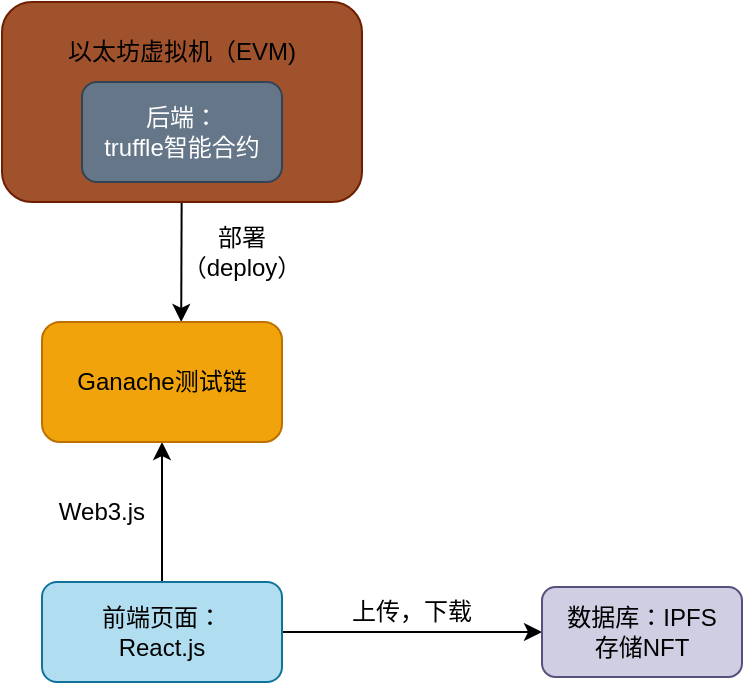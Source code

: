 <mxfile>
    <diagram id="-WYCMSPAnOjZBjl3Nmte" name="Page-1">
        <mxGraphModel dx="1000" dy="568" grid="1" gridSize="10" guides="1" tooltips="1" connect="1" arrows="1" fold="1" page="1" pageScale="1" pageWidth="827" pageHeight="1169" math="0" shadow="0">
            <root>
                <mxCell id="0"/>
                <mxCell id="1" parent="0"/>
                <mxCell id="24" style="edgeStyle=none;html=1;entryX=0.5;entryY=1;entryDx=0;entryDy=0;" edge="1" parent="1" source="6" target="18">
                    <mxGeometry relative="1" as="geometry"/>
                </mxCell>
                <mxCell id="29" style="edgeStyle=none;html=1;entryX=0;entryY=0.5;entryDx=0;entryDy=0;" edge="1" parent="1" source="6" target="28">
                    <mxGeometry relative="1" as="geometry"/>
                </mxCell>
                <mxCell id="6" value="前端页面：&lt;br&gt;React.js&lt;br&gt;" style="rounded=1;whiteSpace=wrap;html=1;fillColor=#b1ddf0;strokeColor=#10739e;fontColor=#000000;" vertex="1" parent="1">
                    <mxGeometry x="130" y="470" width="120" height="50" as="geometry"/>
                </mxCell>
                <mxCell id="26" style="edgeStyle=none;html=1;entryX=0.58;entryY=0;entryDx=0;entryDy=0;entryPerimeter=0;" edge="1" parent="1" source="3" target="18">
                    <mxGeometry relative="1" as="geometry"/>
                </mxCell>
                <mxCell id="3" value="" style="rounded=1;whiteSpace=wrap;html=1;fillColor=#a0522d;fontColor=#ffffff;strokeColor=#6D1F00;" vertex="1" parent="1">
                    <mxGeometry x="110" y="180" width="180" height="100" as="geometry"/>
                </mxCell>
                <mxCell id="2" value="后端：&lt;br&gt;truffle智能合约" style="rounded=1;whiteSpace=wrap;html=1;fillColor=#647687;fontColor=#ffffff;strokeColor=#314354;" vertex="1" parent="1">
                    <mxGeometry x="150" y="220" width="100" height="50" as="geometry"/>
                </mxCell>
                <mxCell id="7" value="以太坊虚拟机（EVM)" style="text;html=1;strokeColor=none;fillColor=none;align=center;verticalAlign=middle;whiteSpace=wrap;rounded=0;" vertex="1" parent="1">
                    <mxGeometry x="140" y="190" width="120" height="30" as="geometry"/>
                </mxCell>
                <mxCell id="18" value="Ganache测试链" style="rounded=1;whiteSpace=wrap;html=1;fillColor=#f0a30a;fontColor=#000000;strokeColor=#BD7000;" vertex="1" parent="1">
                    <mxGeometry x="130" y="340" width="120" height="60" as="geometry"/>
                </mxCell>
                <mxCell id="25" value="Web3.js" style="text;html=1;strokeColor=none;fillColor=none;align=center;verticalAlign=middle;whiteSpace=wrap;rounded=0;" vertex="1" parent="1">
                    <mxGeometry x="130" y="420" width="60" height="30" as="geometry"/>
                </mxCell>
                <mxCell id="27" value="部署（deploy）" style="text;html=1;strokeColor=none;fillColor=none;align=center;verticalAlign=middle;whiteSpace=wrap;rounded=0;" vertex="1" parent="1">
                    <mxGeometry x="200" y="290" width="60" height="30" as="geometry"/>
                </mxCell>
                <mxCell id="28" value="&lt;font color=&quot;#000000&quot;&gt;数据库：IPFS&lt;br&gt;存储NFT&lt;/font&gt;" style="rounded=1;whiteSpace=wrap;html=1;fillColor=#d0cee2;strokeColor=#56517e;" vertex="1" parent="1">
                    <mxGeometry x="380" y="472.5" width="100" height="45" as="geometry"/>
                </mxCell>
                <mxCell id="30" value="上传，下载" style="text;html=1;strokeColor=none;fillColor=none;align=center;verticalAlign=middle;whiteSpace=wrap;rounded=0;" vertex="1" parent="1">
                    <mxGeometry x="280" y="470" width="70" height="30" as="geometry"/>
                </mxCell>
            </root>
        </mxGraphModel>
    </diagram>
</mxfile>